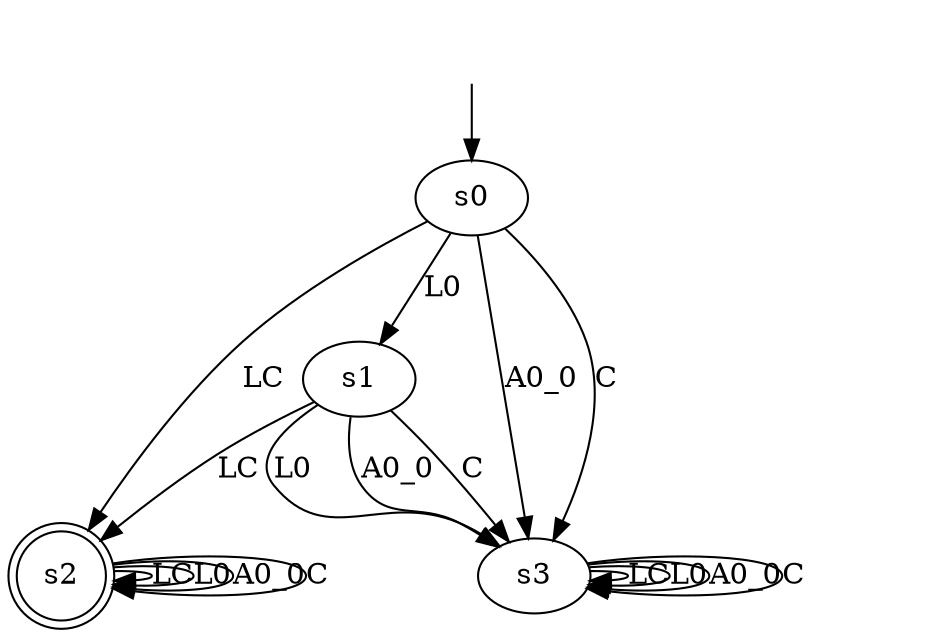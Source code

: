 digraph result {
s0 [label="s0"];
s2 [label="s2", shape=doublecircle];
s1 [label="s1"];
s3 [label="s3"];
s0 -> s2  [label="LC"];
s0 -> s1  [label="L0"];
s0 -> s3  [label="A0_0"];
s0 -> s3  [label="C"];
s2 -> s2  [label="LC"];
s2 -> s2  [label="L0"];
s2 -> s2  [label="A0_0"];
s2 -> s2  [label="C"];
s1 -> s2  [label="LC"];
s1 -> s3  [label="L0"];
s1 -> s3  [label="A0_0"];
s1 -> s3  [label="C"];
s3 -> s3  [label="LC"];
s3 -> s3  [label="L0"];
s3 -> s3  [label="A0_0"];
s3 -> s3  [label="C"];
__start0 [label="", shape=none];
__start0 -> s0  [label=""];
}
